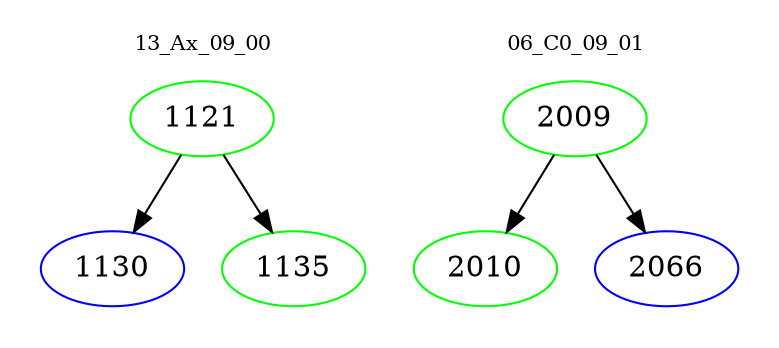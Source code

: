 digraph{
subgraph cluster_0 {
color = white
label = "13_Ax_09_00";
fontsize=10;
T0_1121 [label="1121", color="green"]
T0_1121 -> T0_1130 [color="black"]
T0_1130 [label="1130", color="blue"]
T0_1121 -> T0_1135 [color="black"]
T0_1135 [label="1135", color="green"]
}
subgraph cluster_1 {
color = white
label = "06_C0_09_01";
fontsize=10;
T1_2009 [label="2009", color="green"]
T1_2009 -> T1_2010 [color="black"]
T1_2010 [label="2010", color="green"]
T1_2009 -> T1_2066 [color="black"]
T1_2066 [label="2066", color="blue"]
}
}
